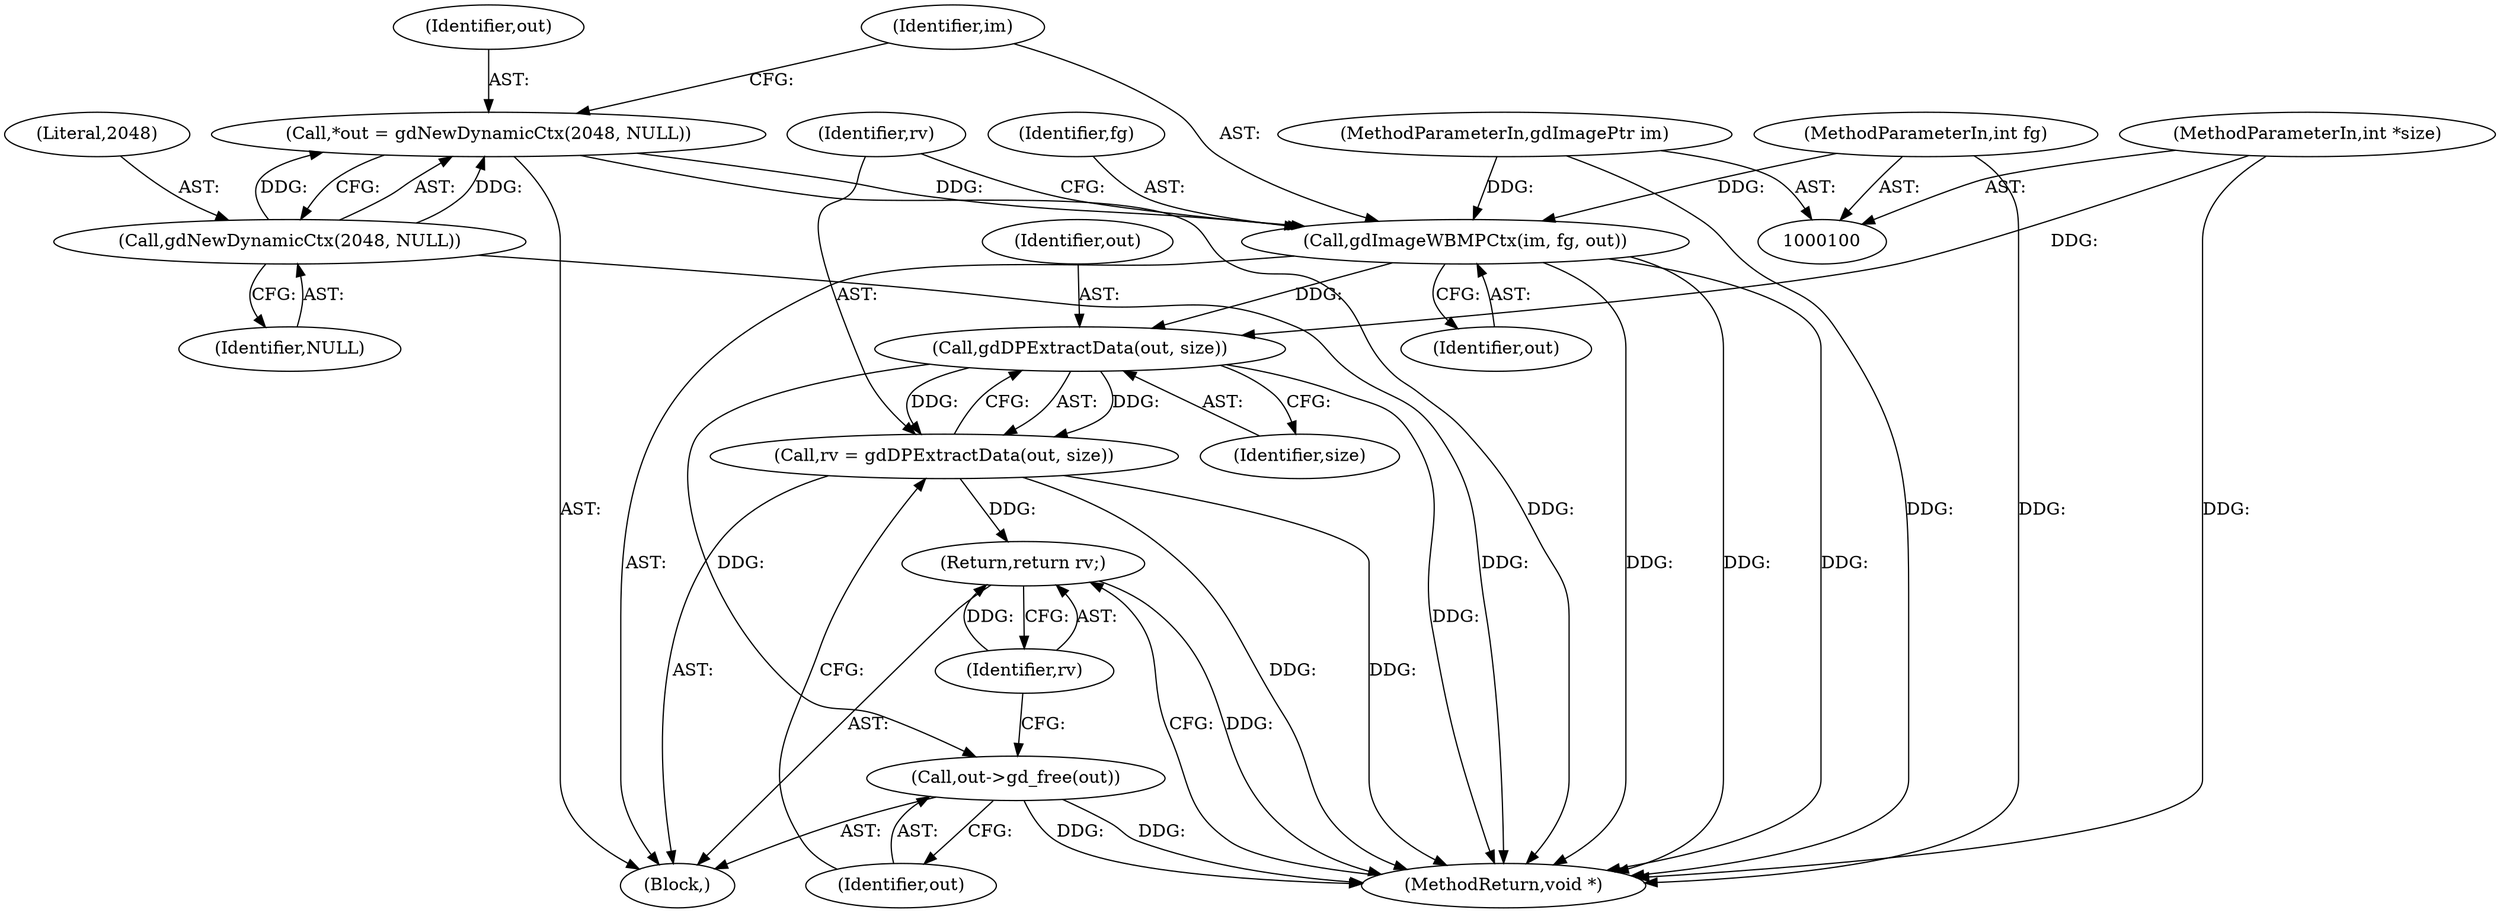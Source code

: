 digraph "1_php-src_089f7c0bc28d399b0420aa6ef058e4c1c120b2ae_4@pointer" {
"1000118" [label="(Call,gdDPExtractData(out, size))"];
"1000112" [label="(Call,gdImageWBMPCtx(im, fg, out))"];
"1000101" [label="(MethodParameterIn,gdImagePtr im)"];
"1000103" [label="(MethodParameterIn,int fg)"];
"1000107" [label="(Call,*out = gdNewDynamicCtx(2048, NULL))"];
"1000109" [label="(Call,gdNewDynamicCtx(2048, NULL))"];
"1000102" [label="(MethodParameterIn,int *size)"];
"1000116" [label="(Call,rv = gdDPExtractData(out, size))"];
"1000123" [label="(Return,return rv;)"];
"1000121" [label="(Call,out->gd_free(out))"];
"1000108" [label="(Identifier,out)"];
"1000116" [label="(Call,rv = gdDPExtractData(out, size))"];
"1000109" [label="(Call,gdNewDynamicCtx(2048, NULL))"];
"1000111" [label="(Identifier,NULL)"];
"1000117" [label="(Identifier,rv)"];
"1000125" [label="(MethodReturn,void *)"];
"1000102" [label="(MethodParameterIn,int *size)"];
"1000101" [label="(MethodParameterIn,gdImagePtr im)"];
"1000114" [label="(Identifier,fg)"];
"1000120" [label="(Identifier,size)"];
"1000115" [label="(Identifier,out)"];
"1000110" [label="(Literal,2048)"];
"1000119" [label="(Identifier,out)"];
"1000124" [label="(Identifier,rv)"];
"1000118" [label="(Call,gdDPExtractData(out, size))"];
"1000113" [label="(Identifier,im)"];
"1000123" [label="(Return,return rv;)"];
"1000112" [label="(Call,gdImageWBMPCtx(im, fg, out))"];
"1000107" [label="(Call,*out = gdNewDynamicCtx(2048, NULL))"];
"1000122" [label="(Identifier,out)"];
"1000103" [label="(MethodParameterIn,int fg)"];
"1000104" [label="(Block,)"];
"1000121" [label="(Call,out->gd_free(out))"];
"1000118" -> "1000116"  [label="AST: "];
"1000118" -> "1000120"  [label="CFG: "];
"1000119" -> "1000118"  [label="AST: "];
"1000120" -> "1000118"  [label="AST: "];
"1000116" -> "1000118"  [label="CFG: "];
"1000118" -> "1000125"  [label="DDG: "];
"1000118" -> "1000116"  [label="DDG: "];
"1000118" -> "1000116"  [label="DDG: "];
"1000112" -> "1000118"  [label="DDG: "];
"1000102" -> "1000118"  [label="DDG: "];
"1000118" -> "1000121"  [label="DDG: "];
"1000112" -> "1000104"  [label="AST: "];
"1000112" -> "1000115"  [label="CFG: "];
"1000113" -> "1000112"  [label="AST: "];
"1000114" -> "1000112"  [label="AST: "];
"1000115" -> "1000112"  [label="AST: "];
"1000117" -> "1000112"  [label="CFG: "];
"1000112" -> "1000125"  [label="DDG: "];
"1000112" -> "1000125"  [label="DDG: "];
"1000112" -> "1000125"  [label="DDG: "];
"1000101" -> "1000112"  [label="DDG: "];
"1000103" -> "1000112"  [label="DDG: "];
"1000107" -> "1000112"  [label="DDG: "];
"1000101" -> "1000100"  [label="AST: "];
"1000101" -> "1000125"  [label="DDG: "];
"1000103" -> "1000100"  [label="AST: "];
"1000103" -> "1000125"  [label="DDG: "];
"1000107" -> "1000104"  [label="AST: "];
"1000107" -> "1000109"  [label="CFG: "];
"1000108" -> "1000107"  [label="AST: "];
"1000109" -> "1000107"  [label="AST: "];
"1000113" -> "1000107"  [label="CFG: "];
"1000107" -> "1000125"  [label="DDG: "];
"1000109" -> "1000107"  [label="DDG: "];
"1000109" -> "1000107"  [label="DDG: "];
"1000109" -> "1000111"  [label="CFG: "];
"1000110" -> "1000109"  [label="AST: "];
"1000111" -> "1000109"  [label="AST: "];
"1000109" -> "1000125"  [label="DDG: "];
"1000102" -> "1000100"  [label="AST: "];
"1000102" -> "1000125"  [label="DDG: "];
"1000116" -> "1000104"  [label="AST: "];
"1000117" -> "1000116"  [label="AST: "];
"1000122" -> "1000116"  [label="CFG: "];
"1000116" -> "1000125"  [label="DDG: "];
"1000116" -> "1000125"  [label="DDG: "];
"1000116" -> "1000123"  [label="DDG: "];
"1000123" -> "1000104"  [label="AST: "];
"1000123" -> "1000124"  [label="CFG: "];
"1000124" -> "1000123"  [label="AST: "];
"1000125" -> "1000123"  [label="CFG: "];
"1000123" -> "1000125"  [label="DDG: "];
"1000124" -> "1000123"  [label="DDG: "];
"1000121" -> "1000104"  [label="AST: "];
"1000121" -> "1000122"  [label="CFG: "];
"1000122" -> "1000121"  [label="AST: "];
"1000124" -> "1000121"  [label="CFG: "];
"1000121" -> "1000125"  [label="DDG: "];
"1000121" -> "1000125"  [label="DDG: "];
}
